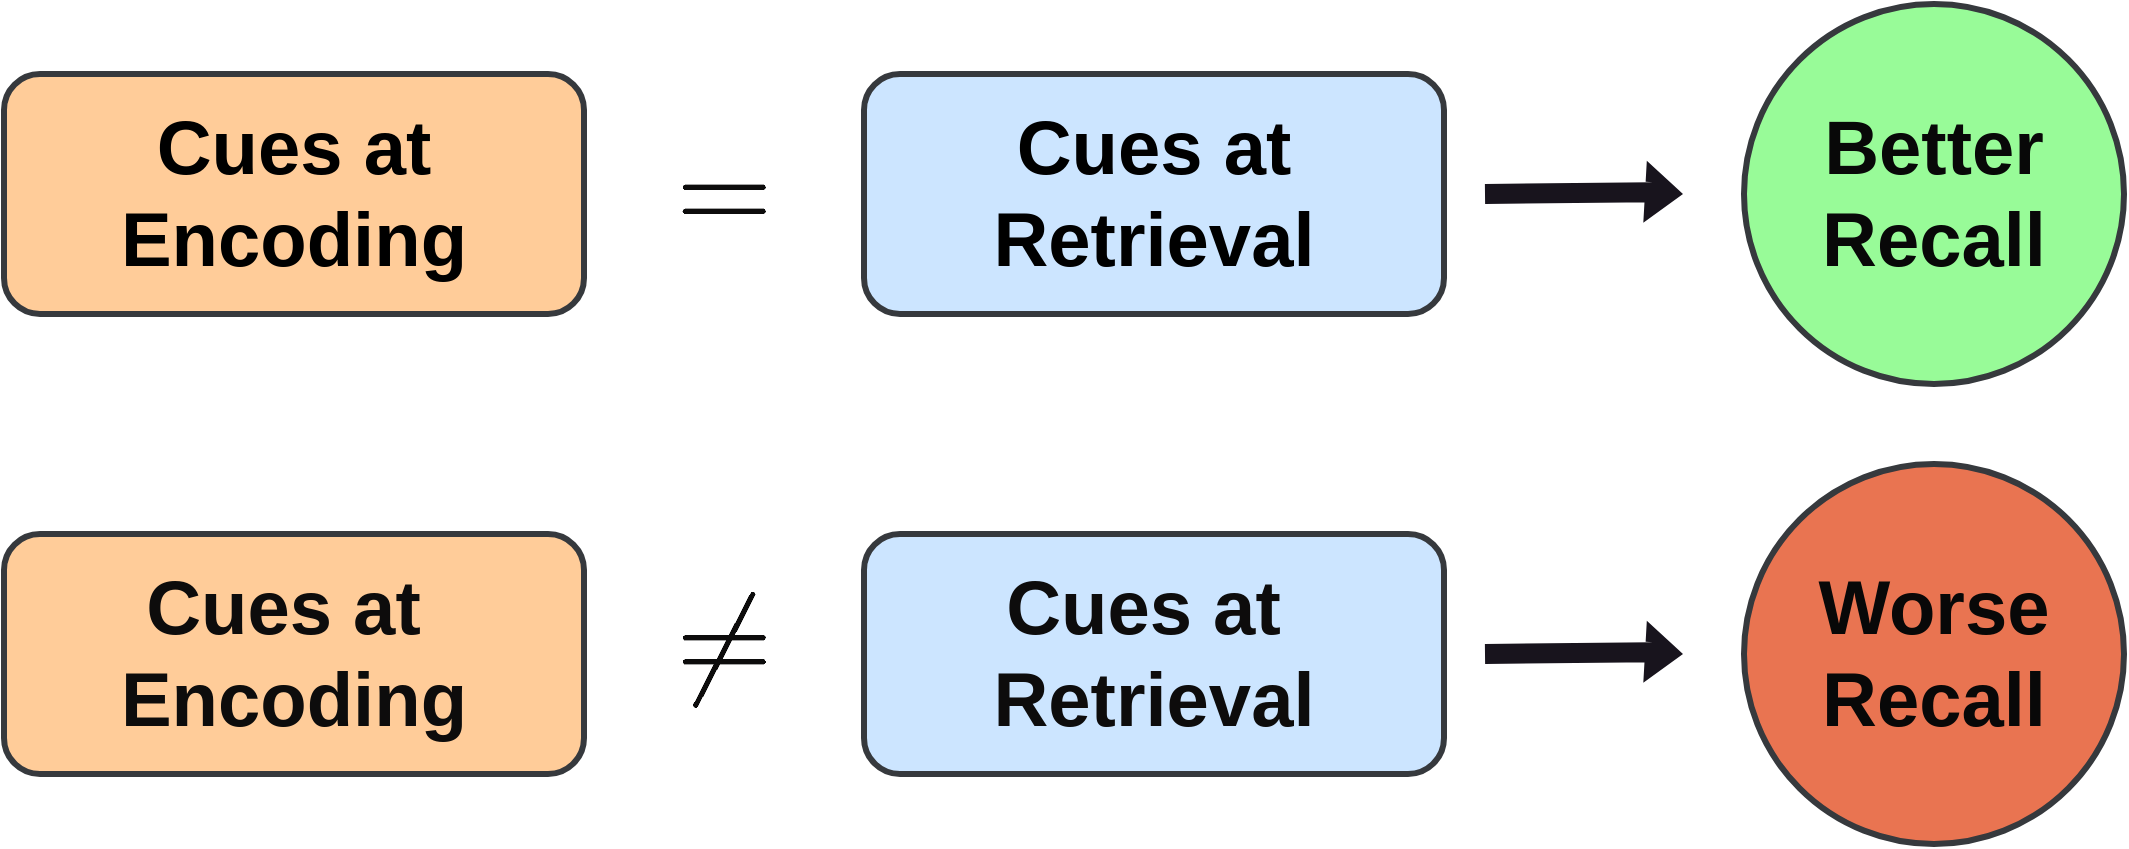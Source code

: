 <mxfile scale="2" border="0">
    <diagram id="nQtTGldAJpE1PNBoqutG" name="Page-1">
        <mxGraphModel dx="1356" dy="856" grid="1" gridSize="10" guides="1" tooltips="1" connect="1" arrows="1" fold="1" page="1" pageScale="1" pageWidth="1600" pageHeight="900" background="none" math="1" shadow="0">
            <root>
                <mxCell id="0"/>
                <mxCell id="1" parent="0"/>
                <mxCell id="6" value="&lt;font color=&quot;#000000&quot;&gt;&lt;span style=&quot;font-size: 38px;&quot;&gt;&lt;b&gt;Cues at&lt;br&gt;Encoding&lt;/b&gt;&lt;br&gt;&lt;/span&gt;&lt;/font&gt;" style="rounded=1;whiteSpace=wrap;html=1;fillColor=#ffcc99;strokeColor=#36393d;strokeWidth=3;" vertex="1" parent="1">
                    <mxGeometry x="260" y="180" width="290" height="120" as="geometry"/>
                </mxCell>
                <mxCell id="7" value="&lt;font color=&quot;#0d0c0c&quot;&gt;&lt;span style=&quot;font-size: 38px;&quot;&gt;&lt;b&gt;Cues at&amp;nbsp;&lt;br&gt;Encoding&lt;/b&gt;&lt;br&gt;&lt;/span&gt;&lt;/font&gt;" style="rounded=1;whiteSpace=wrap;html=1;fillColor=#ffcc99;strokeColor=#36393d;strokeWidth=3;" vertex="1" parent="1">
                    <mxGeometry x="260" y="410" width="290" height="120" as="geometry"/>
                </mxCell>
                <mxCell id="8" value="&lt;font color=&quot;#000000&quot;&gt;&lt;span style=&quot;font-size: 38px;&quot;&gt;&lt;b&gt;Cues at&lt;br&gt;Retrieval&lt;/b&gt;&lt;br&gt;&lt;/span&gt;&lt;/font&gt;" style="rounded=1;whiteSpace=wrap;html=1;fillColor=#cce5ff;strokeColor=#36393d;strokeWidth=3;" vertex="1" parent="1">
                    <mxGeometry x="690" y="180" width="290" height="120" as="geometry"/>
                </mxCell>
                <mxCell id="9" value="&lt;font color=&quot;#0d0c0c&quot;&gt;&lt;span style=&quot;font-size: 38px;&quot;&gt;&lt;b&gt;Cues at&amp;nbsp;&lt;br&gt;Retrieval&lt;/b&gt;&lt;br&gt;&lt;/span&gt;&lt;/font&gt;" style="rounded=1;whiteSpace=wrap;html=1;fillColor=#cce5ff;strokeColor=#36393d;strokeWidth=3;" vertex="1" parent="1">
                    <mxGeometry x="690" y="410" width="290" height="120" as="geometry"/>
                </mxCell>
                <mxCell id="15" value="" style="shape=flexArrow;endArrow=classic;html=1;fontColor=#0d0c0c;fillColor=#18141D;fontSize=29;strokeColor=none;" edge="1" parent="1">
                    <mxGeometry width="50" height="50" relative="1" as="geometry">
                        <mxPoint x="1000" y="240" as="sourcePoint"/>
                        <mxPoint x="1100" y="240" as="targetPoint"/>
                        <Array as="points">
                            <mxPoint x="1084" y="239.09"/>
                        </Array>
                    </mxGeometry>
                </mxCell>
                <mxCell id="25" value="&lt;span style=&quot;font-size: 52px;&quot;&gt;$$\neq$$&lt;/span&gt;" style="text;html=1;strokeColor=none;fillColor=none;align=center;verticalAlign=middle;whiteSpace=wrap;rounded=0;labelBackgroundColor=none;fontSize=52;fontColor=#0d0c0c;fontStyle=1" vertex="1" parent="1">
                    <mxGeometry x="590" y="450" width="60" height="30" as="geometry"/>
                </mxCell>
                <mxCell id="29" value="&lt;span style=&quot;font-size: 52px;&quot;&gt;$$=$$&lt;/span&gt;" style="text;html=1;strokeColor=none;fillColor=none;align=center;verticalAlign=middle;whiteSpace=wrap;rounded=0;labelBackgroundColor=none;fontSize=52;fontColor=#0d0c0c;fontStyle=1" vertex="1" parent="1">
                    <mxGeometry x="570" y="225" width="100" height="30" as="geometry"/>
                </mxCell>
                <mxCell id="30" value="" style="shape=flexArrow;endArrow=classic;html=1;fontColor=#0d0c0c;fillColor=#18141D;strokeColor=none;" edge="1" parent="1">
                    <mxGeometry width="50" height="50" relative="1" as="geometry">
                        <mxPoint x="1000" y="470" as="sourcePoint"/>
                        <mxPoint x="1100" y="470" as="targetPoint"/>
                        <Array as="points">
                            <mxPoint x="1084" y="469.09"/>
                        </Array>
                    </mxGeometry>
                </mxCell>
                <mxCell id="34" value="&lt;font style=&quot;font-size: 38px;&quot; color=&quot;#080808&quot;&gt;&lt;b&gt;Better&lt;br&gt;Recall&lt;/b&gt;&lt;/font&gt;" style="ellipse;whiteSpace=wrap;html=1;aspect=fixed;labelBackgroundColor=none;fontSize=33;fillColor=#98FB98;strokeColor=#36393d;strokeWidth=3;" vertex="1" parent="1">
                    <mxGeometry x="1130" y="145" width="190" height="190" as="geometry"/>
                </mxCell>
                <mxCell id="35" value="&lt;font style=&quot;font-size: 38px;&quot; color=&quot;#080808&quot;&gt;&lt;b&gt;Worse&lt;br&gt;Recall&lt;/b&gt;&lt;/font&gt;" style="ellipse;whiteSpace=wrap;html=1;aspect=fixed;labelBackgroundColor=none;fontSize=33;fillColor=#E97451;strokeColor=#36393d;strokeWidth=3;" vertex="1" parent="1">
                    <mxGeometry x="1130" y="375" width="190" height="190" as="geometry"/>
                </mxCell>
            </root>
        </mxGraphModel>
    </diagram>
</mxfile>